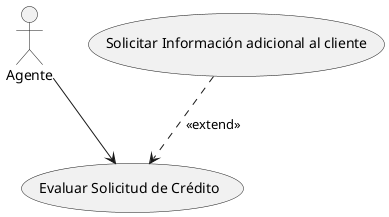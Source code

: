 @startuml

usecase "Evaluar Solicitud de Crédito" as usc1
:Agente: --> usc1

usecase "Solicitar Información adicional al cliente" as usc2

usc2 ..> usc1 : <<extend>>
@enduml